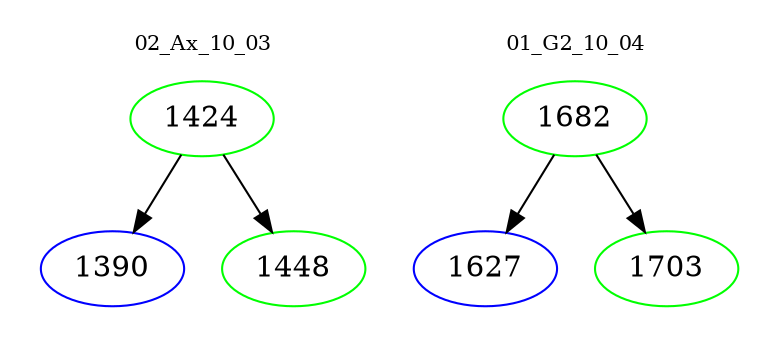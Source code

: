 digraph{
subgraph cluster_0 {
color = white
label = "02_Ax_10_03";
fontsize=10;
T0_1424 [label="1424", color="green"]
T0_1424 -> T0_1390 [color="black"]
T0_1390 [label="1390", color="blue"]
T0_1424 -> T0_1448 [color="black"]
T0_1448 [label="1448", color="green"]
}
subgraph cluster_1 {
color = white
label = "01_G2_10_04";
fontsize=10;
T1_1682 [label="1682", color="green"]
T1_1682 -> T1_1627 [color="black"]
T1_1627 [label="1627", color="blue"]
T1_1682 -> T1_1703 [color="black"]
T1_1703 [label="1703", color="green"]
}
}
